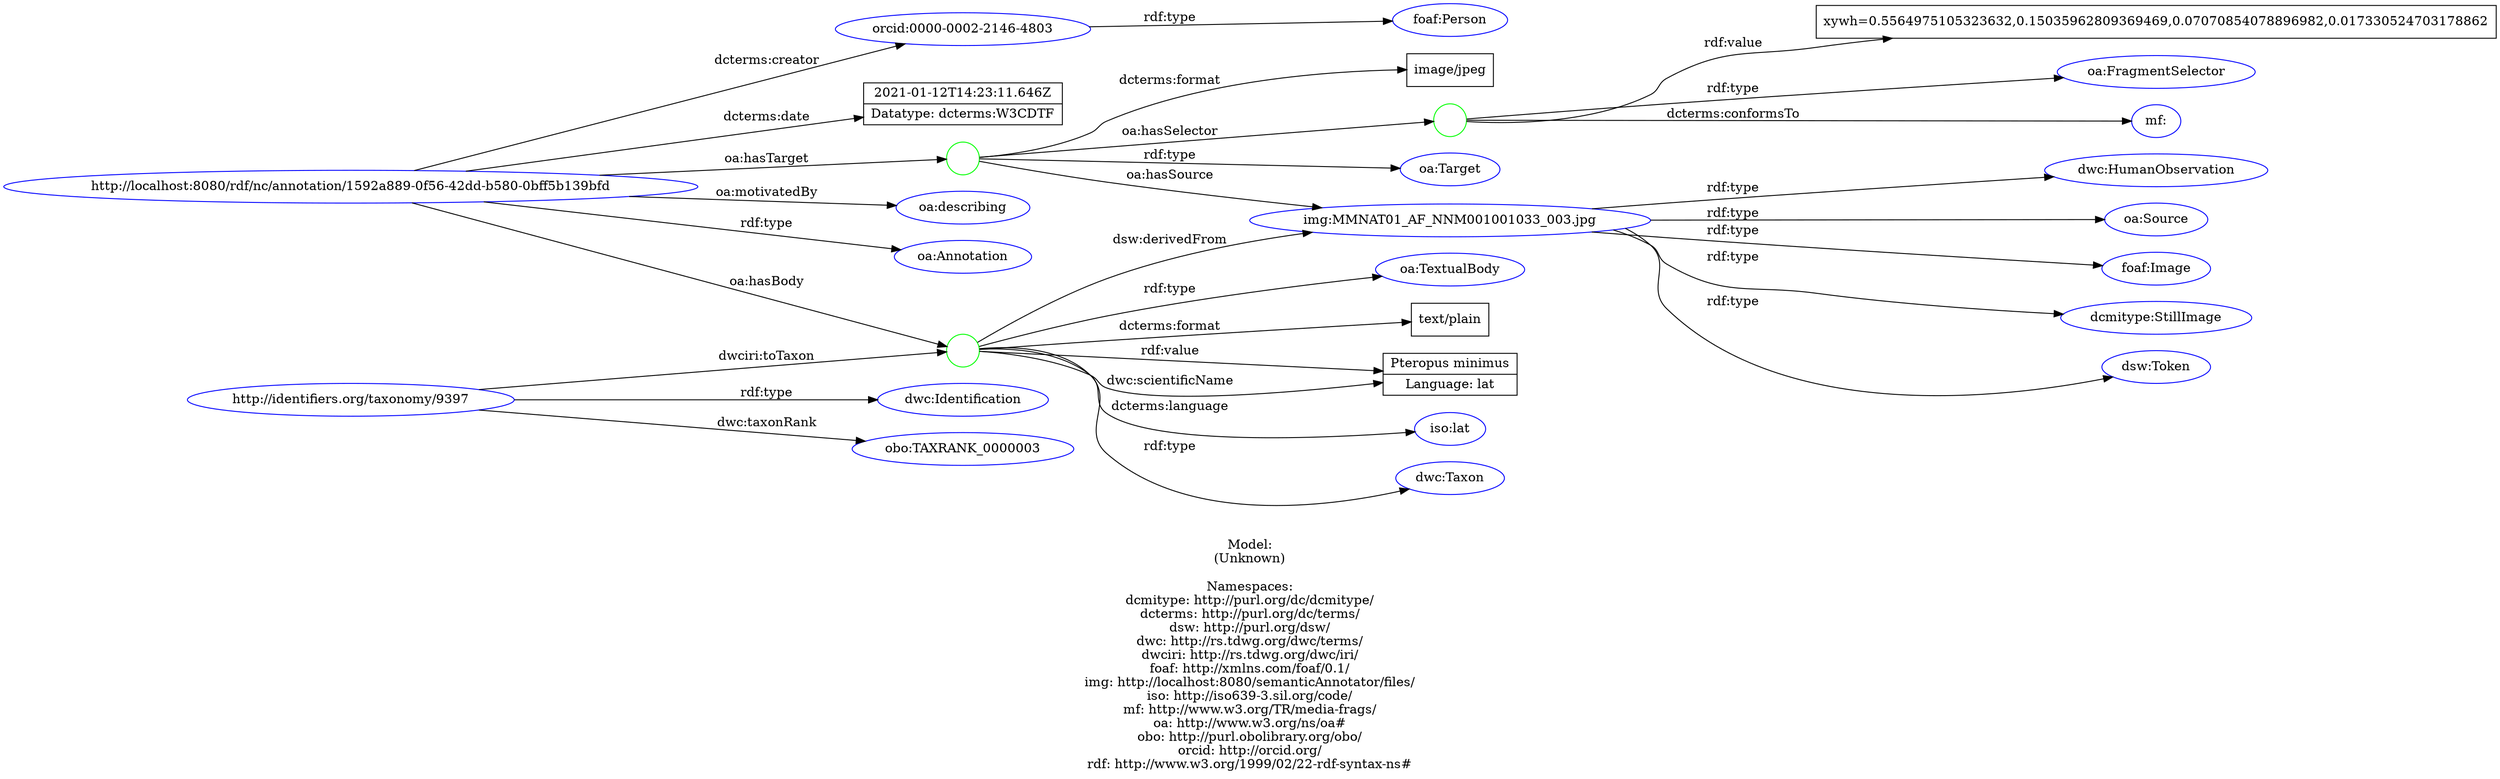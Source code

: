 digraph {
	rankdir = LR;
	charset="utf-8";

	"Rhttp://localhost:8080/rdf/nc/annotation/1592a889-0f56-42dd-b580-0bff5b139bfd" -> "Roa:Annotation" [ label="rdf:type" ];
	"Rhttp://localhost:8080/rdf/nc/annotation/1592a889-0f56-42dd-b580-0bff5b139bfd" -> "Rorcid:0000-0002-2146-4803" [ label="dcterms:creator" ];
	"Rhttp://localhost:8080/rdf/nc/annotation/1592a889-0f56-42dd-b580-0bff5b139bfd" -> "L2021-01-12T14:23:11.646Z|Datatype: dcterms:W3CDTF" [ label="dcterms:date" ];
	"Rhttp://localhost:8080/rdf/nc/annotation/1592a889-0f56-42dd-b580-0bff5b139bfd" -> "B_:node1euqlam8lx215" [ label="oa:hasBody" ];
	"B_:node1euqlam8lx215" -> "Rdwc:Taxon" [ label="rdf:type" ];
	"B_:node1euqlam8lx215" -> "Roa:TextualBody" [ label="rdf:type" ];
	"B_:node1euqlam8lx215" -> "Ltext/plain" [ label="dcterms:format" ];
	"B_:node1euqlam8lx215" -> "Riso:lat" [ label="dcterms:language" ];
	"B_:node1euqlam8lx215" -> "Rimg:MMNAT01_AF_NNM001001033_003.jpg" [ label="dsw:derivedFrom" ];
	"B_:node1euqlam8lx215" -> "LPteropus minimus|Language: lat" [ label="dwc:scientificName" ];
	"B_:node1euqlam8lx215" -> "LPteropus minimus|Language: lat" [ label="rdf:value" ];
	"Rhttp://localhost:8080/rdf/nc/annotation/1592a889-0f56-42dd-b580-0bff5b139bfd" -> "B_:node1euqlam8lx214" [ label="oa:hasTarget" ];
	"B_:node1euqlam8lx214" -> "Roa:Target" [ label="rdf:type" ];
	"B_:node1euqlam8lx214" -> "Limage/jpeg" [ label="dcterms:format" ];
	"B_:node1euqlam8lx214" -> "B_:node1euqlam8lx217" [ label="oa:hasSelector" ];
	"B_:node1euqlam8lx217" -> "Roa:FragmentSelector" [ label="rdf:type" ];
	"B_:node1euqlam8lx217" -> "Rmf:" [ label="dcterms:conformsTo" ];
	"B_:node1euqlam8lx217" -> "Lxywh=0.5564975105323632,0.15035962809369469,0.07070854078896982,0.017330524703178862" [ label="rdf:value" ];
	"B_:node1euqlam8lx214" -> "Rimg:MMNAT01_AF_NNM001001033_003.jpg" [ label="oa:hasSource" ];
	"Rhttp://localhost:8080/rdf/nc/annotation/1592a889-0f56-42dd-b580-0bff5b139bfd" -> "Roa:describing" [ label="oa:motivatedBy" ];
	"Rorcid:0000-0002-2146-4803" -> "Rfoaf:Person" [ label="rdf:type" ];
	"Rimg:MMNAT01_AF_NNM001001033_003.jpg" -> "Rdcmitype:StillImage" [ label="rdf:type" ];
	"Rimg:MMNAT01_AF_NNM001001033_003.jpg" -> "Rdsw:Token" [ label="rdf:type" ];
	"Rimg:MMNAT01_AF_NNM001001033_003.jpg" -> "Rdwc:HumanObservation" [ label="rdf:type" ];
	"Rimg:MMNAT01_AF_NNM001001033_003.jpg" -> "Roa:Source" [ label="rdf:type" ];
	"Rimg:MMNAT01_AF_NNM001001033_003.jpg" -> "Rfoaf:Image" [ label="rdf:type" ];
	"Rhttp://identifiers.org/taxonomy/9397" -> "Rdwc:Identification" [ label="rdf:type" ];
	"Rhttp://identifiers.org/taxonomy/9397" -> "B_:node1euqlam8lx215" [ label="dwciri:toTaxon" ];
	"Rhttp://identifiers.org/taxonomy/9397" -> "Robo:TAXRANK_0000003" [ label="dwc:taxonRank" ];

	// Resources
	"Rhttp://localhost:8080/rdf/nc/annotation/1592a889-0f56-42dd-b580-0bff5b139bfd" [ label="http://localhost:8080/rdf/nc/annotation/1592a889-0f56-42dd-b580-0bff5b139bfd", shape = ellipse, color = blue ];
	"Roa:Annotation" [ label="oa:Annotation", shape = ellipse, color = blue ];
	"Rorcid:0000-0002-2146-4803" [ label="orcid:0000-0002-2146-4803", shape = ellipse, color = blue ];
	"Rdwc:Taxon" [ label="dwc:Taxon", shape = ellipse, color = blue ];
	"Roa:TextualBody" [ label="oa:TextualBody", shape = ellipse, color = blue ];
	"Riso:lat" [ label="iso:lat", shape = ellipse, color = blue ];
	"Rimg:MMNAT01_AF_NNM001001033_003.jpg" [ label="img:MMNAT01_AF_NNM001001033_003.jpg", shape = ellipse, color = blue ];
	"Roa:Target" [ label="oa:Target", shape = ellipse, color = blue ];
	"Roa:FragmentSelector" [ label="oa:FragmentSelector", shape = ellipse, color = blue ];
	"Rmf:" [ label="mf:", shape = ellipse, color = blue ];
	"Roa:describing" [ label="oa:describing", shape = ellipse, color = blue ];
	"Rfoaf:Person" [ label="foaf:Person", shape = ellipse, color = blue ];
	"Rdcmitype:StillImage" [ label="dcmitype:StillImage", shape = ellipse, color = blue ];
	"Rdsw:Token" [ label="dsw:Token", shape = ellipse, color = blue ];
	"Rdwc:HumanObservation" [ label="dwc:HumanObservation", shape = ellipse, color = blue ];
	"Roa:Source" [ label="oa:Source", shape = ellipse, color = blue ];
	"Rfoaf:Image" [ label="foaf:Image", shape = ellipse, color = blue ];
	"Rhttp://identifiers.org/taxonomy/9397" [ label="http://identifiers.org/taxonomy/9397", shape = ellipse, color = blue ];
	"Rdwc:Identification" [ label="dwc:Identification", shape = ellipse, color = blue ];
	"Robo:TAXRANK_0000003" [ label="obo:TAXRANK_0000003", shape = ellipse, color = blue ];

	// Anonymous nodes
	"B_:node1euqlam8lx215" [ label="", shape = circle, color = green ];
	"B_:node1euqlam8lx214" [ label="", shape = circle, color = green ];
	"B_:node1euqlam8lx217" [ label="", shape = circle, color = green ];

	// Literals
	"L2021-01-12T14:23:11.646Z|Datatype: dcterms:W3CDTF" [ label="2021-01-12T14:23:11.646Z|Datatype: dcterms:W3CDTF", shape = record ];
	"Ltext/plain" [ label="text/plain", shape = record ];
	"LPteropus minimus|Language: lat" [ label="Pteropus minimus|Language: lat", shape = record ];
	"Limage/jpeg" [ label="image/jpeg", shape = record ];
	"Lxywh=0.5564975105323632,0.15035962809369469,0.07070854078896982,0.017330524703178862" [ label="xywh=0.5564975105323632,0.15035962809369469,0.07070854078896982,0.017330524703178862", shape = record ];

	label="\n\nModel:\n(Unknown)\n\nNamespaces:\ndcmitype: http://purl.org/dc/dcmitype/\ndcterms: http://purl.org/dc/terms/\ndsw: http://purl.org/dsw/\ndwc: http://rs.tdwg.org/dwc/terms/\ndwciri: http://rs.tdwg.org/dwc/iri/\nfoaf: http://xmlns.com/foaf/0.1/\nimg: http://localhost:8080/semanticAnnotator/files/\niso: http://iso639-3.sil.org/code/\nmf: http://www.w3.org/TR/media-frags/\noa: http://www.w3.org/ns/oa#\nobo: http://purl.obolibrary.org/obo/\norcid: http://orcid.org/\nrdf: http://www.w3.org/1999/02/22-rdf-syntax-ns#\n";
}
